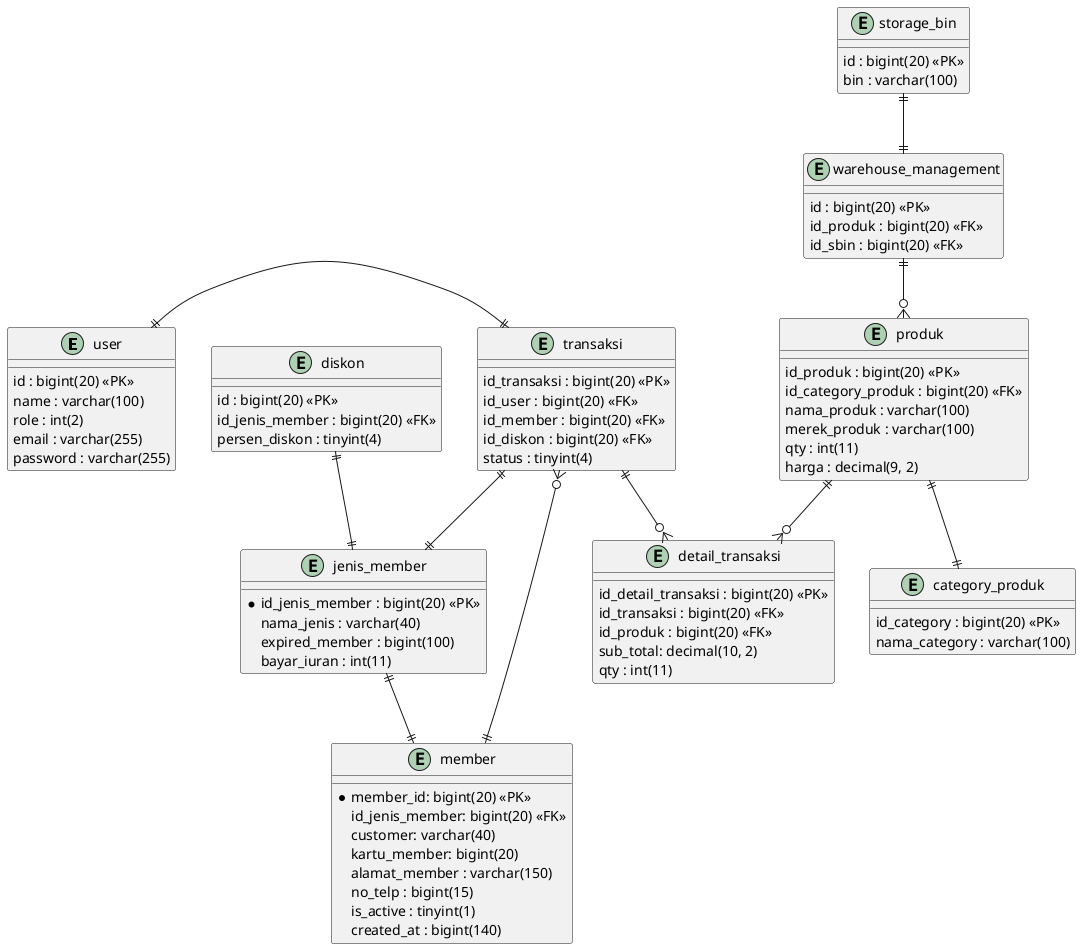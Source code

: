 @startuml "TAMAYA Dept.Store"

entity user {
    id : bigint(20) <<PK>>
    name : varchar(100)
    role : int(2)
    email : varchar(255)
    password : varchar(255)
}

entity jenis_member {
  *id_jenis_member : bigint(20) <<PK>>
  nama_jenis : varchar(40)
  expired_member : bigint(100)
  bayar_iuran : int(11)
}

entity member {
  *member_id: bigint(20) <<PK>>
  id_jenis_member: bigint(20) <<FK>>
  customer: varchar(40)
  kartu_member: bigint(20)
  alamat_member : varchar(150)
  no_telp : bigint(15)
  is_active : tinyint(1)
  created_at : bigint(140)
}

entity category_produk {
    id_category : bigint(20) <<PK>>
    nama_category : varchar(100)
}

entity produk {
    id_produk : bigint(20) <<PK>>
    id_category_produk : bigint(20) <<FK>>
    nama_produk : varchar(100)
    merek_produk : varchar(100)
    qty : int(11)
    harga : decimal(9, 2)
}

entity transaksi {
    id_transaksi : bigint(20) <<PK>>
    id_user : bigint(20) <<FK>>
    id_member : bigint(20) <<FK>>
    id_diskon : bigint(20) <<FK>>
    status : tinyint(4)
}

entity detail_transaksi {
    id_detail_transaksi : bigint(20) <<PK>>
    id_transaksi : bigint(20) <<FK>>
    id_produk : bigint(20) <<FK>>
    sub_total: decimal(10, 2)
    qty : int(11)
}

entity diskon {
    id : bigint(20) <<PK>>
    id_jenis_member : bigint(20) <<FK>>
    persen_diskon : tinyint(4)
}

entity warehouse_management {
    id : bigint(20) <<PK>>
    id_produk : bigint(20) <<FK>>
    id_sbin : bigint(20) <<FK>>
}

entity storage_bin {
    id : bigint(20) <<PK>>
    bin : varchar(100)
}

user ||-|| transaksi
member ||--o{ transaksi
jenis_member ||--|| member
transaksi ||--o{ detail_transaksi
transaksi ||--|| jenis_member
produk ||--o{ detail_transaksi
produk ||--|| category_produk
diskon ||--|| jenis_member
warehouse_management ||--o{ produk
storage_bin ||--|| warehouse_management

@enduml
